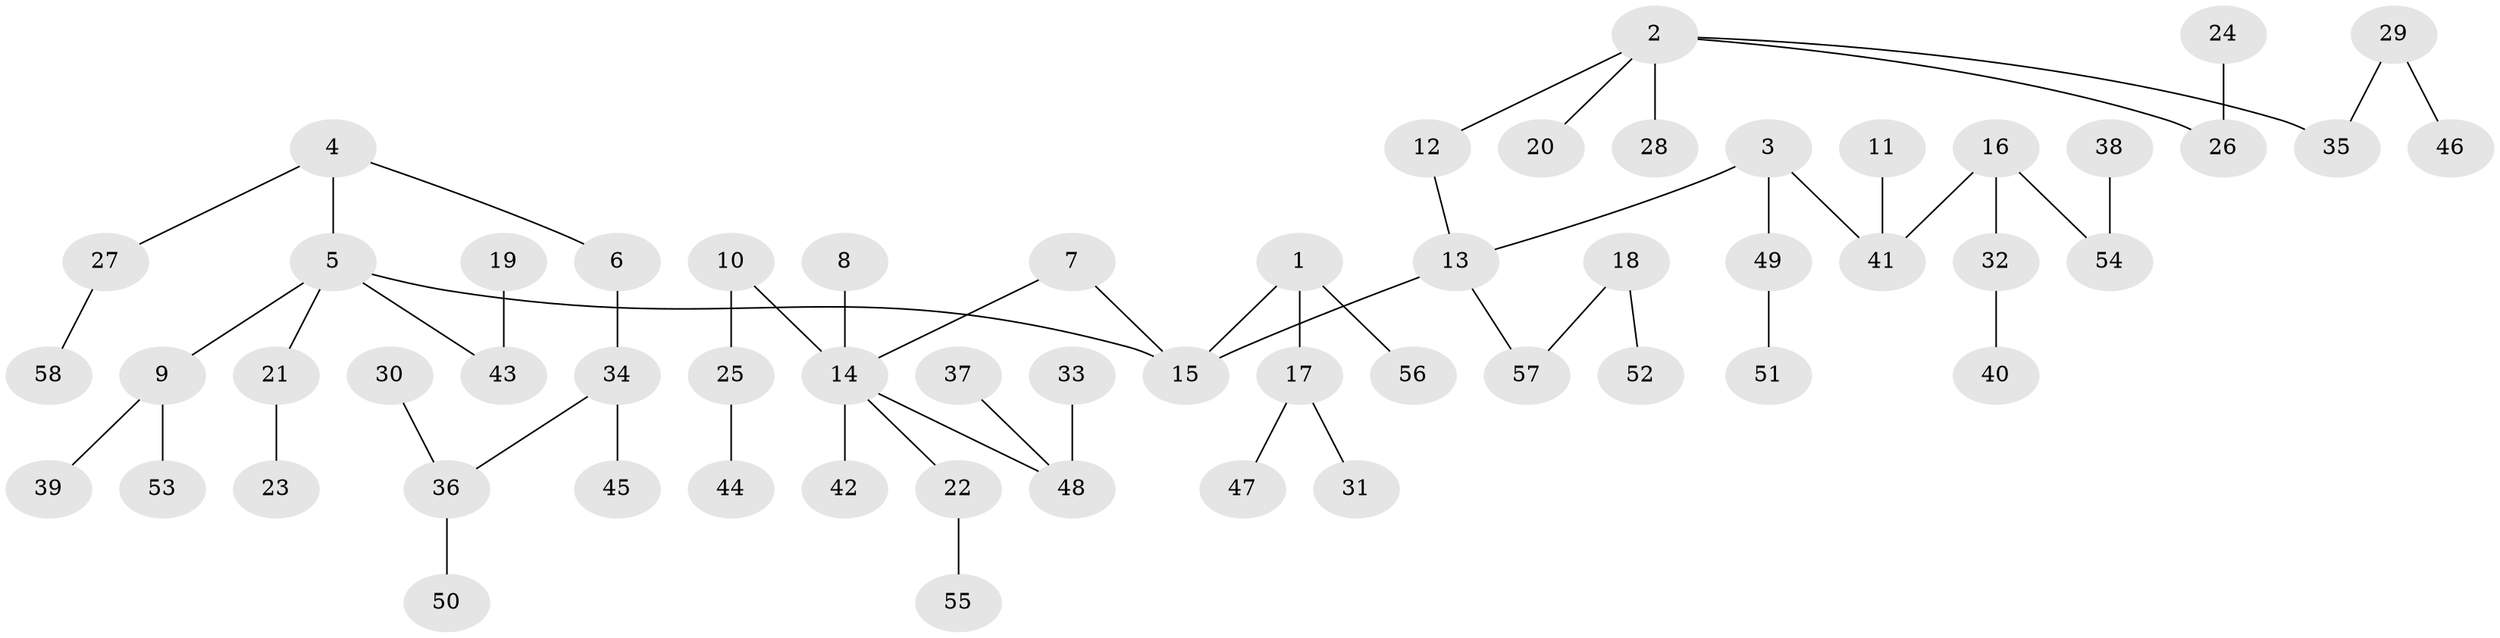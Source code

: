 // original degree distribution, {3: 0.15625, 5: 0.020833333333333332, 6: 0.020833333333333332, 1: 0.5, 4: 0.0625, 2: 0.22916666666666666, 7: 0.010416666666666666}
// Generated by graph-tools (version 1.1) at 2025/37/03/04/25 23:37:28]
// undirected, 58 vertices, 57 edges
graph export_dot {
  node [color=gray90,style=filled];
  1;
  2;
  3;
  4;
  5;
  6;
  7;
  8;
  9;
  10;
  11;
  12;
  13;
  14;
  15;
  16;
  17;
  18;
  19;
  20;
  21;
  22;
  23;
  24;
  25;
  26;
  27;
  28;
  29;
  30;
  31;
  32;
  33;
  34;
  35;
  36;
  37;
  38;
  39;
  40;
  41;
  42;
  43;
  44;
  45;
  46;
  47;
  48;
  49;
  50;
  51;
  52;
  53;
  54;
  55;
  56;
  57;
  58;
  1 -- 15 [weight=1.0];
  1 -- 17 [weight=1.0];
  1 -- 56 [weight=1.0];
  2 -- 12 [weight=1.0];
  2 -- 20 [weight=1.0];
  2 -- 26 [weight=1.0];
  2 -- 28 [weight=1.0];
  2 -- 35 [weight=1.0];
  3 -- 13 [weight=1.0];
  3 -- 41 [weight=1.0];
  3 -- 49 [weight=1.0];
  4 -- 5 [weight=1.0];
  4 -- 6 [weight=1.0];
  4 -- 27 [weight=1.0];
  5 -- 9 [weight=1.0];
  5 -- 15 [weight=1.0];
  5 -- 21 [weight=1.0];
  5 -- 43 [weight=1.0];
  6 -- 34 [weight=1.0];
  7 -- 14 [weight=1.0];
  7 -- 15 [weight=1.0];
  8 -- 14 [weight=1.0];
  9 -- 39 [weight=1.0];
  9 -- 53 [weight=1.0];
  10 -- 14 [weight=1.0];
  10 -- 25 [weight=1.0];
  11 -- 41 [weight=1.0];
  12 -- 13 [weight=1.0];
  13 -- 15 [weight=1.0];
  13 -- 57 [weight=1.0];
  14 -- 22 [weight=1.0];
  14 -- 42 [weight=1.0];
  14 -- 48 [weight=1.0];
  16 -- 32 [weight=1.0];
  16 -- 41 [weight=1.0];
  16 -- 54 [weight=1.0];
  17 -- 31 [weight=1.0];
  17 -- 47 [weight=1.0];
  18 -- 52 [weight=1.0];
  18 -- 57 [weight=1.0];
  19 -- 43 [weight=1.0];
  21 -- 23 [weight=1.0];
  22 -- 55 [weight=1.0];
  24 -- 26 [weight=1.0];
  25 -- 44 [weight=1.0];
  27 -- 58 [weight=1.0];
  29 -- 35 [weight=1.0];
  29 -- 46 [weight=1.0];
  30 -- 36 [weight=1.0];
  32 -- 40 [weight=1.0];
  33 -- 48 [weight=1.0];
  34 -- 36 [weight=1.0];
  34 -- 45 [weight=1.0];
  36 -- 50 [weight=1.0];
  37 -- 48 [weight=1.0];
  38 -- 54 [weight=1.0];
  49 -- 51 [weight=1.0];
}
